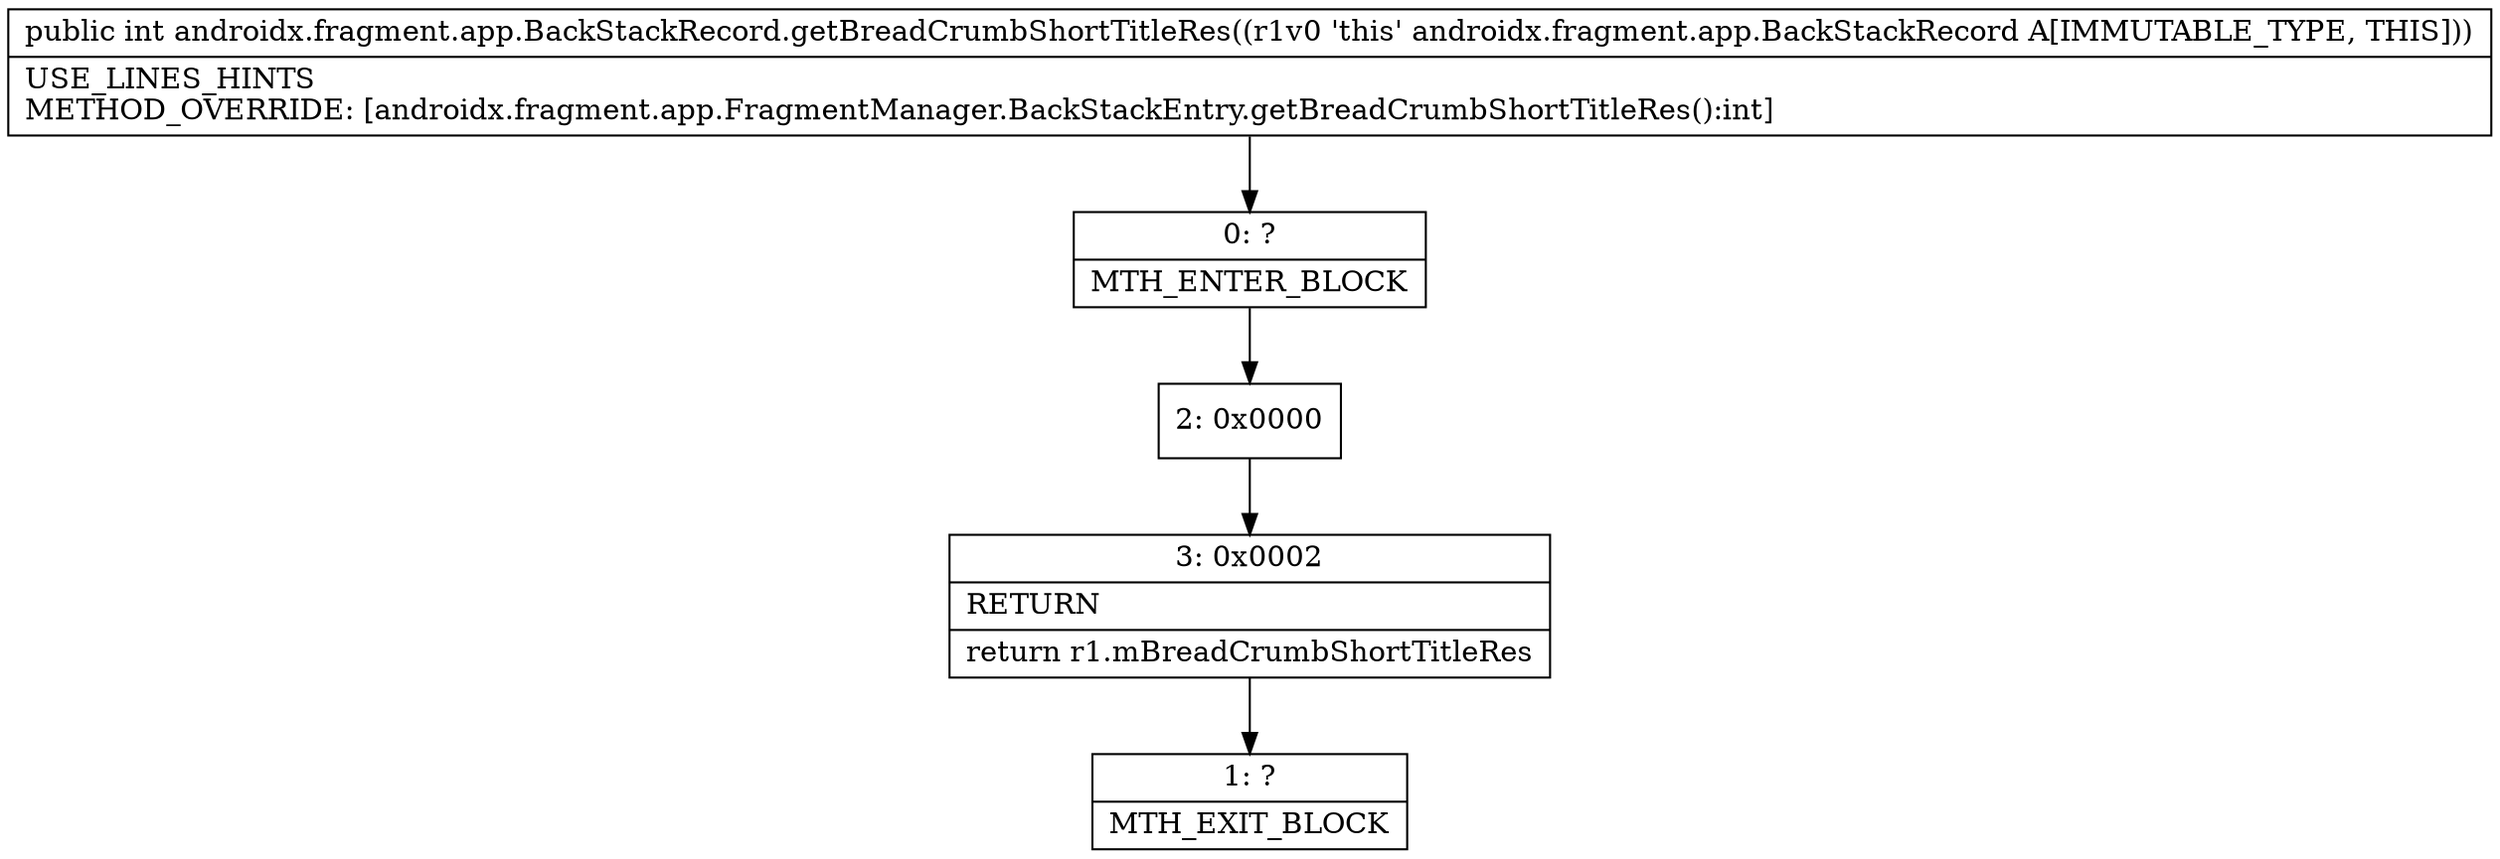 digraph "CFG forandroidx.fragment.app.BackStackRecord.getBreadCrumbShortTitleRes()I" {
Node_0 [shape=record,label="{0\:\ ?|MTH_ENTER_BLOCK\l}"];
Node_2 [shape=record,label="{2\:\ 0x0000}"];
Node_3 [shape=record,label="{3\:\ 0x0002|RETURN\l|return r1.mBreadCrumbShortTitleRes\l}"];
Node_1 [shape=record,label="{1\:\ ?|MTH_EXIT_BLOCK\l}"];
MethodNode[shape=record,label="{public int androidx.fragment.app.BackStackRecord.getBreadCrumbShortTitleRes((r1v0 'this' androidx.fragment.app.BackStackRecord A[IMMUTABLE_TYPE, THIS]))  | USE_LINES_HINTS\lMETHOD_OVERRIDE: [androidx.fragment.app.FragmentManager.BackStackEntry.getBreadCrumbShortTitleRes():int]\l}"];
MethodNode -> Node_0;Node_0 -> Node_2;
Node_2 -> Node_3;
Node_3 -> Node_1;
}

